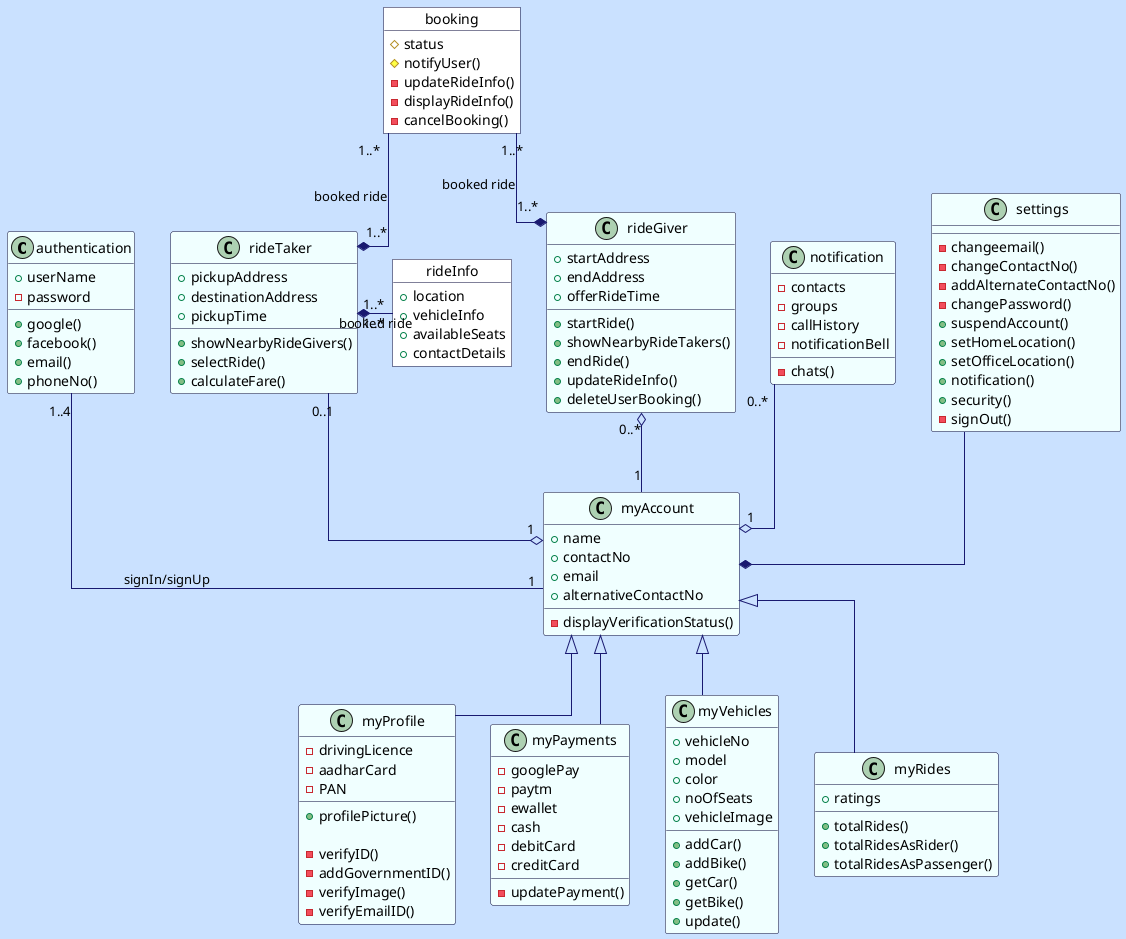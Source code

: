 @startuml classDiagram

skinparam BackgroundColor #CAE1FF
skinparam ClassBackgroundColor #f0ffff
skinparam ClassBorderColor #000033
skinparam ObjectBackgroundColor white
skinparam ObjectBorderColor #000033
skinparam ArrowColor #191970
skinparam Linetype ortho

class authentication{
 + userName 
 - password
 
 +google()
 +facebook()
 +email()
 +phoneNo()
 
}
 
class myAccount{
 +name 
 +contactNo 
 +email 
 +alternativeContactNo
 
 -displayVerificationStatus()
}
 
class rideTaker{
 +pickupAddress
 +destinationAddress
 +pickupTime
 
 +showNearbyRideGivers()
 +selectRide()
 +calculateFare()
}
 
class rideGiver{
 +startAddress
 +endAddress
 +offerRideTime
 
 +startRide()
 +showNearbyRideTakers()
 +endRide()
 +updateRideInfo()
 + deleteUserBooking() 
}
 
class myProfile extends myAccount{
 -drivingLicence
 -aadharCard
 -PAN
 +profilePicture()
 
 -verifyID()
 -addGovernmentID()
 -verifyImage()
 -verifyEmailID()
}
 
class myPayments extends myAccount{
 -googlePay
 -paytm
 -ewallet
 -cash
 -debitCard
 -creditCard
 
 -updatePayment()
}
 
class myVehicles extends myAccount{
 +vehicleNo
 +model
 +color
 +noOfSeats
 +vehicleImage
 
 +addCar()
 +addBike()
 +getCar()
 +getBike()
 +update()
}
 
class myRides extends myAccount{
 +ratings
 
 +totalRides()
 +totalRidesAsRider()
 +totalRidesAsPassenger()
}
 
class notification{
 -contacts
 -groups
 -callHistory
 -notificationBell
 
 -chats()
}
 
class settings{
 -changeemail()
 -changeContactNo()
 -addAlternateContactNo()
 -changePassword()
 +suspendAccount()
 +setHomeLocation()
 +setOfficeLocation()
 +notification()
 +security()
 -signOut()
}
 
object booking{
 #status
 
 #notifyUser()
 -updateRideInfo()
 -displayRideInfo()
 -cancelBooking()
 
}
 
object rideInfo{
 +location
 +vehicleInfo
 +availableSeats
 +contactDetails 
}

rideTaker "1..*" *- "1..*" rideInfo : booked ride
rideTaker "0..1" --o "1" myAccount
rideGiver "0..*" o-- "1" myAccount
settings --* myAccount
booking "1..*" --* "1..*" rideTaker : booked ride
booking "1..*" --* "1..*" rideGiver : booked ride
notification "0..*" --o "1" myAccount

authentication "1..4" -- "1" myAccount : signIn/signUp

@enduml